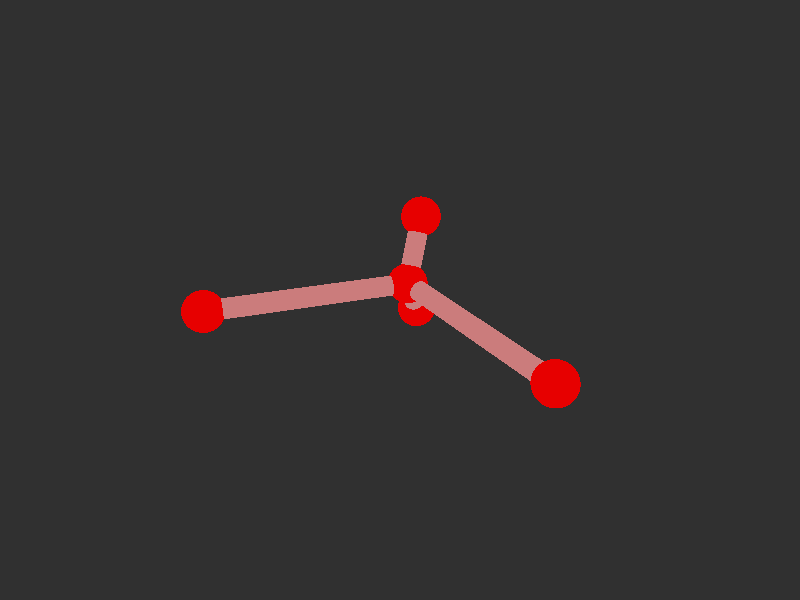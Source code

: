 #version 3.7; 
    global_settings { assumed_gamma 1.0 }
    

    camera {
    location  <20, 20, 20>
    right     x*image_width/image_height
    look_at   <0, 0, 0>
    angle 58
    }

    background { color rgb<1,1,1>*0.03 }


    light_source { <-20, 30, -25> color red 0.6 green 0.6 blue 0.6 }
    light_source { < 20, 30, -25> color red 0.6 green 0.6 blue 0.6 }
    
    #declare m = 1;
    union {

    union {
    sphere { m*<-1.5532856183247323,-0.2525931481484238,-1.0061161556370053>, 1 }        
    sphere {  m*<-0.08906689396110501,0.2124551709676451,8.875257706583987>, 1 }
    sphere {  m*<7.266284544038867,0.12353489497328762,-5.704235583461376>, 1 }
    sphere {  m*<-3.502639425729694,2.40998243433801,-2.0058783496909567>, 1}
    sphere { m*<-2.942320561917107,-2.8215463457332555,-1.6912157060899191>, 1 }    

        pigment { color rgb<0.8,0,0>  }
    finish { ambient 0.1 diffuse 0.7 phong 1 }
    }    
    union {
    cylinder { m*<-0.08906689396110501,0.2124551709676451,8.875257706583987>, <-1.5532856183247323,-0.2525931481484238,-1.0061161556370053>, 0.5 }
    cylinder { m*<7.266284544038867,0.12353489497328762,-5.704235583461376>, <-1.5532856183247323,-0.2525931481484238,-1.0061161556370053>, 0.5}
    cylinder { m*<-3.502639425729694,2.40998243433801,-2.0058783496909567>, <-1.5532856183247323,-0.2525931481484238,-1.0061161556370053>, 0.5 }
    cylinder {  m*<-2.942320561917107,-2.8215463457332555,-1.6912157060899191>, <-1.5532856183247323,-0.2525931481484238,-1.0061161556370053>, 0.5}

    pigment { color rgb<0.6,.2,.2>  }
    finish { ambient 0.1 diffuse 0.7 phong 1 }    
    }
    
    // rotate <0, 0, 0>
    }
    #version 3.7; 
    global_settings { assumed_gamma 1.0 }
    

    camera {
    location  <20, 20, 20>
    right     x*image_width/image_height
    look_at   <0, 0, 0>
    angle 58
    }

    background { color rgb<1,1,1>*0.03 }


    light_source { <-20, 30, -25> color red 0.6 green 0.6 blue 0.6 }
    light_source { < 20, 30, -25> color red 0.6 green 0.6 blue 0.6 }
    
    #declare m = 1;
    union {

    union {
    sphere { m*<-1.5532856183247323,-0.2525931481484238,-1.0061161556370053>, 1 }        
    sphere {  m*<-0.08906689396110501,0.2124551709676451,8.875257706583987>, 1 }
    sphere {  m*<7.266284544038867,0.12353489497328762,-5.704235583461376>, 1 }
    sphere {  m*<-3.502639425729694,2.40998243433801,-2.0058783496909567>, 1}
    sphere { m*<-2.942320561917107,-2.8215463457332555,-1.6912157060899191>, 1 }    

        pigment { color rgb<0.8,0,0>  }
    finish { ambient 0.1 diffuse 0.7 phong 1 }
    }    
    union {
    cylinder { m*<-0.08906689396110501,0.2124551709676451,8.875257706583987>, <-1.5532856183247323,-0.2525931481484238,-1.0061161556370053>, 0.5 }
    cylinder { m*<7.266284544038867,0.12353489497328762,-5.704235583461376>, <-1.5532856183247323,-0.2525931481484238,-1.0061161556370053>, 0.5}
    cylinder { m*<-3.502639425729694,2.40998243433801,-2.0058783496909567>, <-1.5532856183247323,-0.2525931481484238,-1.0061161556370053>, 0.5 }
    cylinder {  m*<-2.942320561917107,-2.8215463457332555,-1.6912157060899191>, <-1.5532856183247323,-0.2525931481484238,-1.0061161556370053>, 0.5}

    pigment { color rgb<0.6,.2,.2>  }
    finish { ambient 0.1 diffuse 0.7 phong 1 }    
    }
    
    // rotate <0, 0, 0>
    }
    